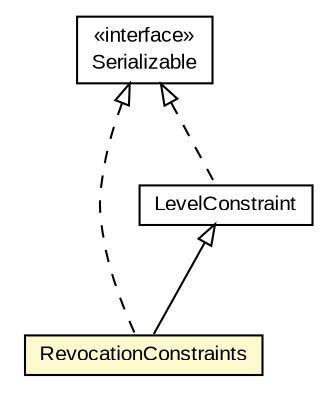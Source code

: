 #!/usr/local/bin/dot
#
# Class diagram 
# Generated by UMLGraph version R5_6-24-gf6e263 (http://www.umlgraph.org/)
#

digraph G {
	edge [fontname="arial",fontsize=10,labelfontname="arial",labelfontsize=10];
	node [fontname="arial",fontsize=10,shape=plaintext];
	nodesep=0.25;
	ranksep=0.5;
	// eu.europa.esig.jaxb.policy.RevocationConstraints
	c574545 [label=<<table title="eu.europa.esig.jaxb.policy.RevocationConstraints" border="0" cellborder="1" cellspacing="0" cellpadding="2" port="p" bgcolor="lemonChiffon" href="./RevocationConstraints.html">
		<tr><td><table border="0" cellspacing="0" cellpadding="1">
<tr><td align="center" balign="center"> RevocationConstraints </td></tr>
		</table></td></tr>
		</table>>, URL="./RevocationConstraints.html", fontname="arial", fontcolor="black", fontsize=10.0];
	// eu.europa.esig.jaxb.policy.LevelConstraint
	c574549 [label=<<table title="eu.europa.esig.jaxb.policy.LevelConstraint" border="0" cellborder="1" cellspacing="0" cellpadding="2" port="p" href="./LevelConstraint.html">
		<tr><td><table border="0" cellspacing="0" cellpadding="1">
<tr><td align="center" balign="center"> LevelConstraint </td></tr>
		</table></td></tr>
		</table>>, URL="./LevelConstraint.html", fontname="arial", fontcolor="black", fontsize=10.0];
	//eu.europa.esig.jaxb.policy.RevocationConstraints extends eu.europa.esig.jaxb.policy.LevelConstraint
	c574549:p -> c574545:p [dir=back,arrowtail=empty];
	//eu.europa.esig.jaxb.policy.RevocationConstraints implements java.io.Serializable
	c575240:p -> c574545:p [dir=back,arrowtail=empty,style=dashed];
	//eu.europa.esig.jaxb.policy.LevelConstraint implements java.io.Serializable
	c575240:p -> c574549:p [dir=back,arrowtail=empty,style=dashed];
	// java.io.Serializable
	c575240 [label=<<table title="java.io.Serializable" border="0" cellborder="1" cellspacing="0" cellpadding="2" port="p" href="http://java.sun.com/j2se/1.4.2/docs/api/java/io/Serializable.html">
		<tr><td><table border="0" cellspacing="0" cellpadding="1">
<tr><td align="center" balign="center"> &#171;interface&#187; </td></tr>
<tr><td align="center" balign="center"> Serializable </td></tr>
		</table></td></tr>
		</table>>, URL="http://java.sun.com/j2se/1.4.2/docs/api/java/io/Serializable.html", fontname="arial", fontcolor="black", fontsize=10.0];
}

